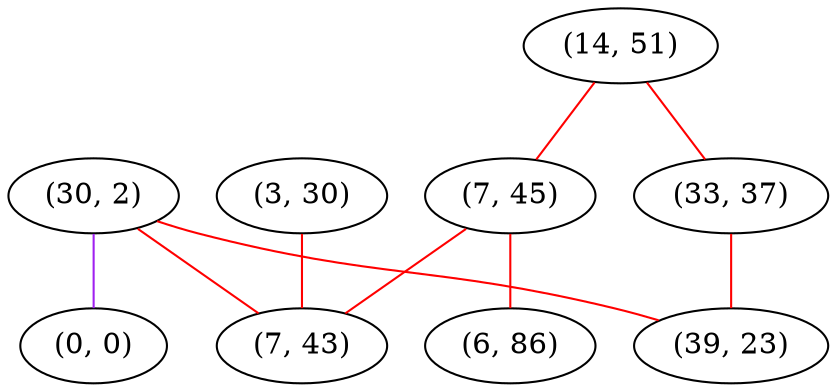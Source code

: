 graph "" {
"(30, 2)";
"(14, 51)";
"(7, 45)";
"(3, 30)";
"(33, 37)";
"(0, 0)";
"(6, 86)";
"(7, 43)";
"(39, 23)";
"(30, 2)" -- "(7, 43)"  [color=red, key=0, weight=1];
"(30, 2)" -- "(0, 0)"  [color=purple, key=0, weight=4];
"(30, 2)" -- "(39, 23)"  [color=red, key=0, weight=1];
"(14, 51)" -- "(33, 37)"  [color=red, key=0, weight=1];
"(14, 51)" -- "(7, 45)"  [color=red, key=0, weight=1];
"(7, 45)" -- "(7, 43)"  [color=red, key=0, weight=1];
"(7, 45)" -- "(6, 86)"  [color=red, key=0, weight=1];
"(3, 30)" -- "(7, 43)"  [color=red, key=0, weight=1];
"(33, 37)" -- "(39, 23)"  [color=red, key=0, weight=1];
}
